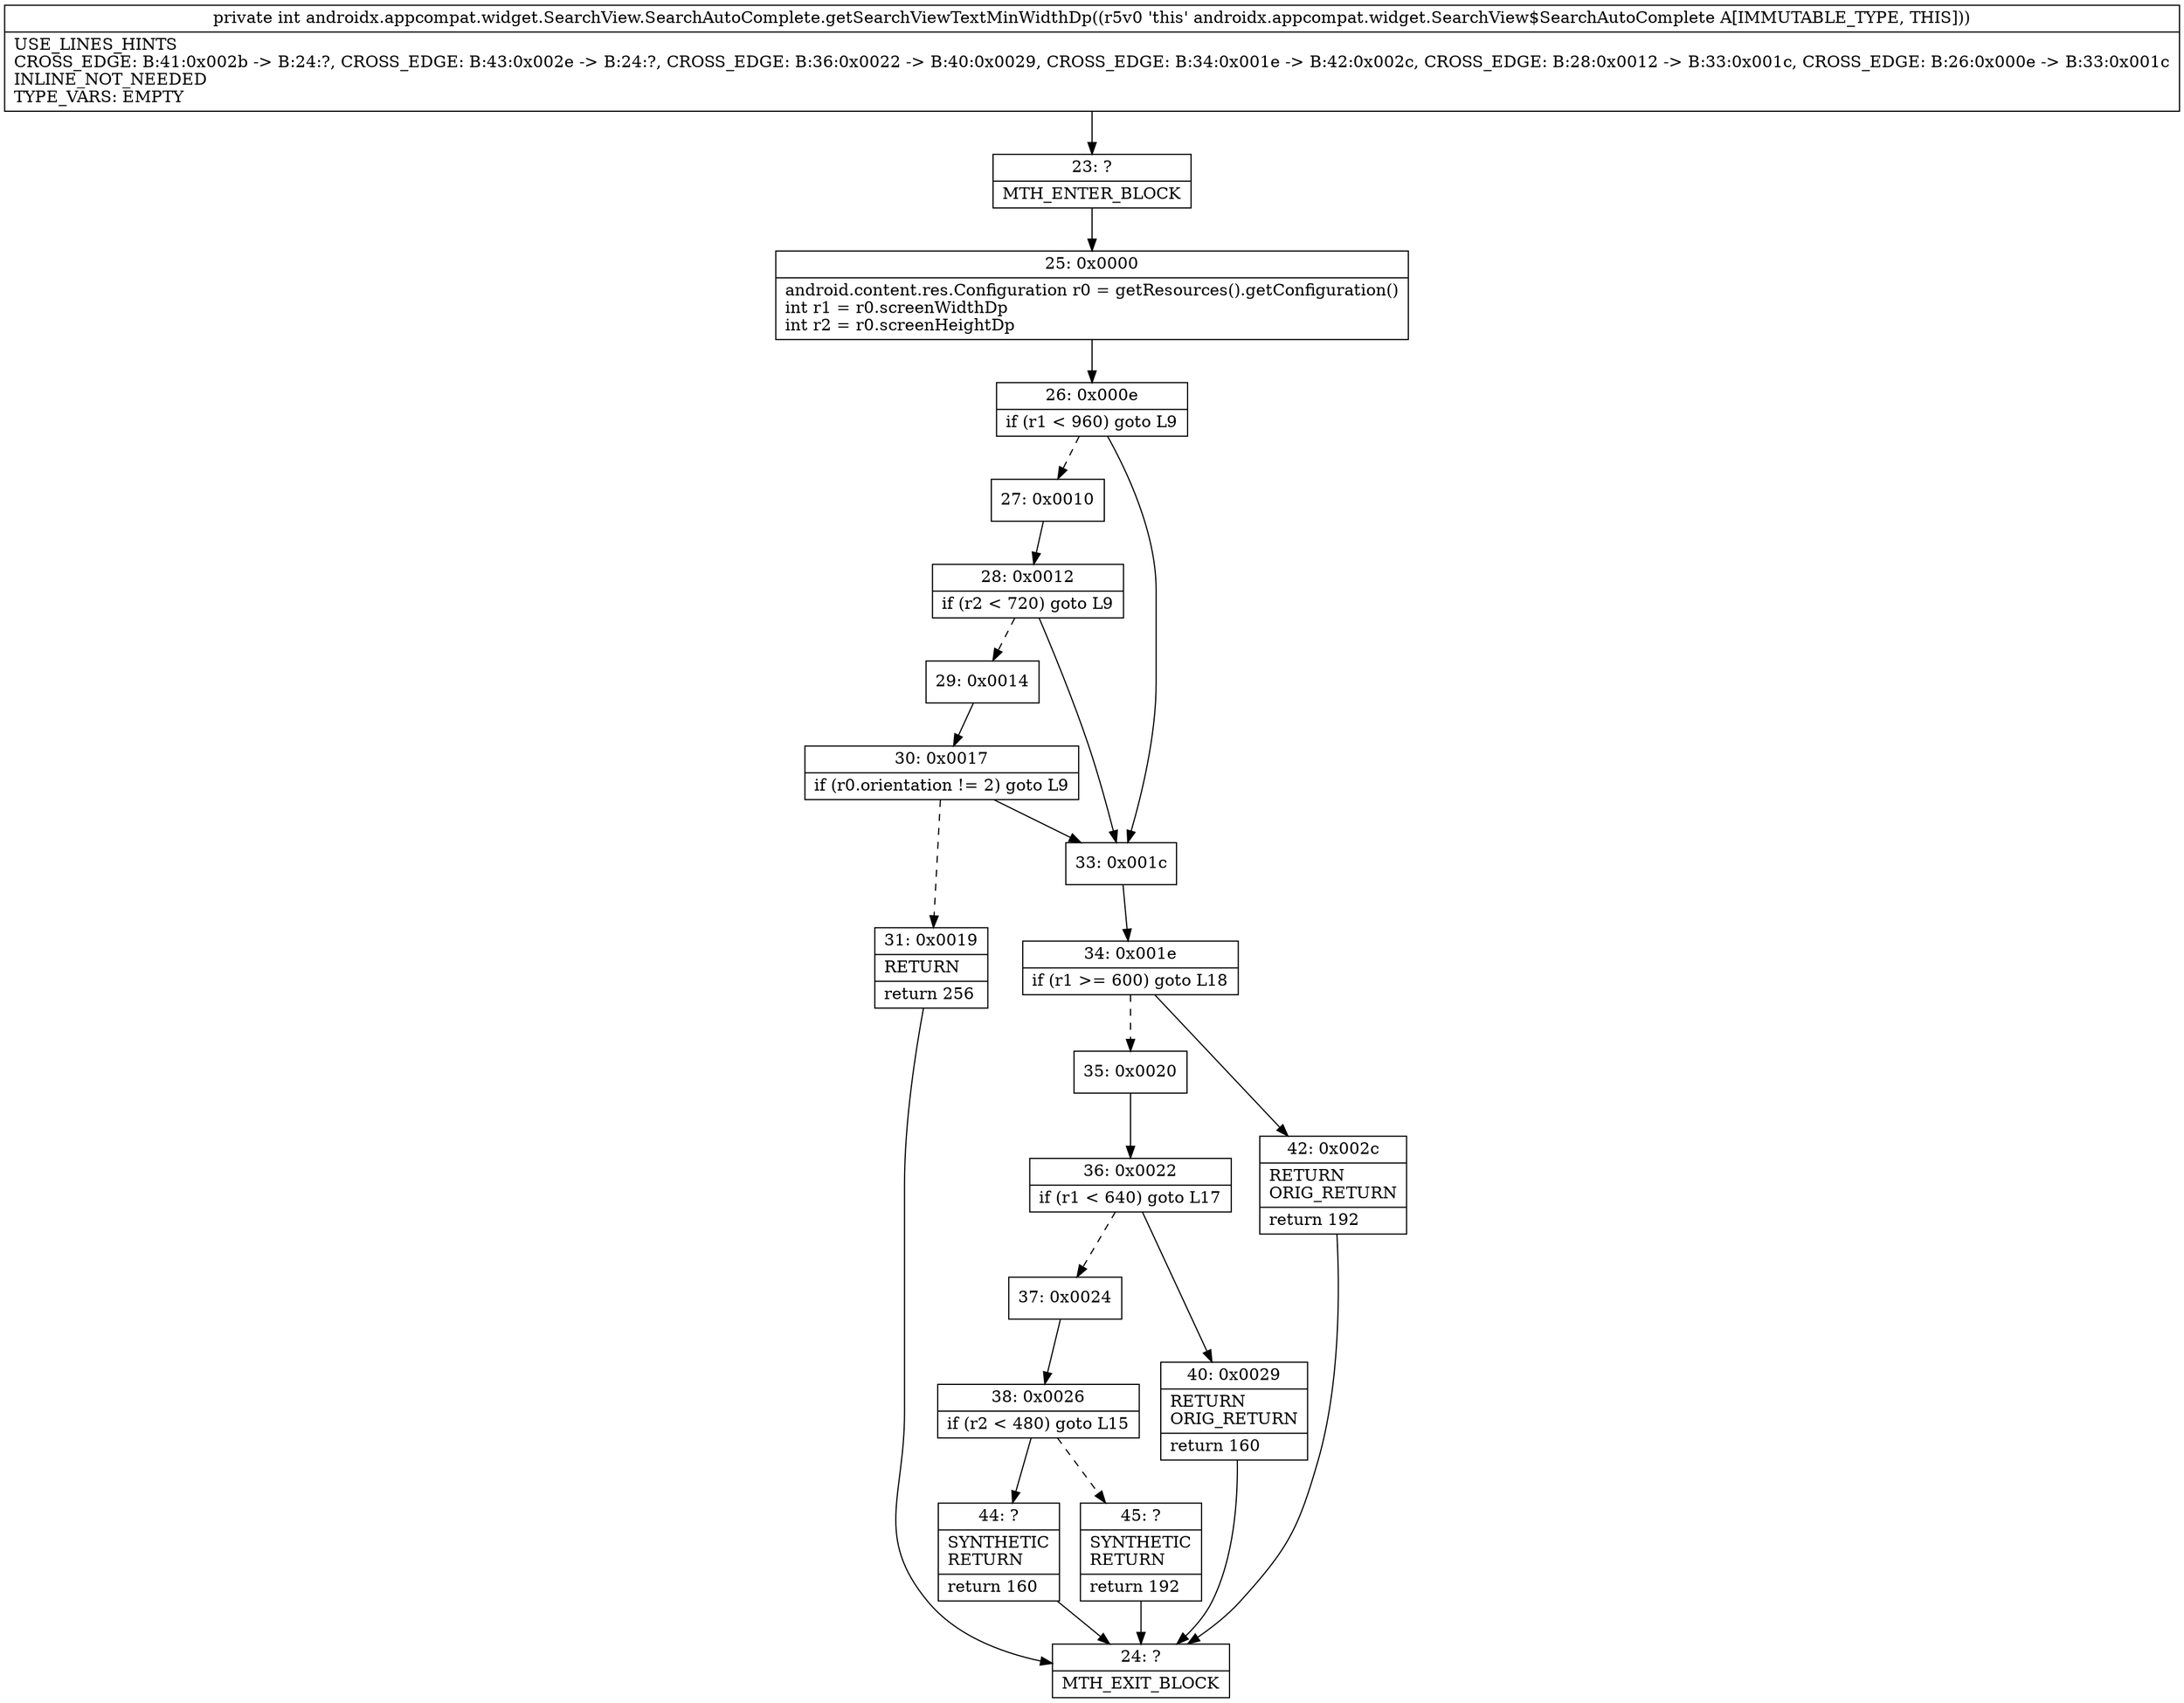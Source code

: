 digraph "CFG forandroidx.appcompat.widget.SearchView.SearchAutoComplete.getSearchViewTextMinWidthDp()I" {
Node_23 [shape=record,label="{23\:\ ?|MTH_ENTER_BLOCK\l}"];
Node_25 [shape=record,label="{25\:\ 0x0000|android.content.res.Configuration r0 = getResources().getConfiguration()\lint r1 = r0.screenWidthDp\lint r2 = r0.screenHeightDp\l}"];
Node_26 [shape=record,label="{26\:\ 0x000e|if (r1 \< 960) goto L9\l}"];
Node_27 [shape=record,label="{27\:\ 0x0010}"];
Node_28 [shape=record,label="{28\:\ 0x0012|if (r2 \< 720) goto L9\l}"];
Node_29 [shape=record,label="{29\:\ 0x0014}"];
Node_30 [shape=record,label="{30\:\ 0x0017|if (r0.orientation != 2) goto L9\l}"];
Node_31 [shape=record,label="{31\:\ 0x0019|RETURN\l|return 256\l}"];
Node_24 [shape=record,label="{24\:\ ?|MTH_EXIT_BLOCK\l}"];
Node_33 [shape=record,label="{33\:\ 0x001c}"];
Node_34 [shape=record,label="{34\:\ 0x001e|if (r1 \>= 600) goto L18\l}"];
Node_35 [shape=record,label="{35\:\ 0x0020}"];
Node_36 [shape=record,label="{36\:\ 0x0022|if (r1 \< 640) goto L17\l}"];
Node_37 [shape=record,label="{37\:\ 0x0024}"];
Node_38 [shape=record,label="{38\:\ 0x0026|if (r2 \< 480) goto L15\l}"];
Node_44 [shape=record,label="{44\:\ ?|SYNTHETIC\lRETURN\l|return 160\l}"];
Node_45 [shape=record,label="{45\:\ ?|SYNTHETIC\lRETURN\l|return 192\l}"];
Node_40 [shape=record,label="{40\:\ 0x0029|RETURN\lORIG_RETURN\l|return 160\l}"];
Node_42 [shape=record,label="{42\:\ 0x002c|RETURN\lORIG_RETURN\l|return 192\l}"];
MethodNode[shape=record,label="{private int androidx.appcompat.widget.SearchView.SearchAutoComplete.getSearchViewTextMinWidthDp((r5v0 'this' androidx.appcompat.widget.SearchView$SearchAutoComplete A[IMMUTABLE_TYPE, THIS]))  | USE_LINES_HINTS\lCROSS_EDGE: B:41:0x002b \-\> B:24:?, CROSS_EDGE: B:43:0x002e \-\> B:24:?, CROSS_EDGE: B:36:0x0022 \-\> B:40:0x0029, CROSS_EDGE: B:34:0x001e \-\> B:42:0x002c, CROSS_EDGE: B:28:0x0012 \-\> B:33:0x001c, CROSS_EDGE: B:26:0x000e \-\> B:33:0x001c\lINLINE_NOT_NEEDED\lTYPE_VARS: EMPTY\l}"];
MethodNode -> Node_23;Node_23 -> Node_25;
Node_25 -> Node_26;
Node_26 -> Node_27[style=dashed];
Node_26 -> Node_33;
Node_27 -> Node_28;
Node_28 -> Node_29[style=dashed];
Node_28 -> Node_33;
Node_29 -> Node_30;
Node_30 -> Node_31[style=dashed];
Node_30 -> Node_33;
Node_31 -> Node_24;
Node_33 -> Node_34;
Node_34 -> Node_35[style=dashed];
Node_34 -> Node_42;
Node_35 -> Node_36;
Node_36 -> Node_37[style=dashed];
Node_36 -> Node_40;
Node_37 -> Node_38;
Node_38 -> Node_44;
Node_38 -> Node_45[style=dashed];
Node_44 -> Node_24;
Node_45 -> Node_24;
Node_40 -> Node_24;
Node_42 -> Node_24;
}


